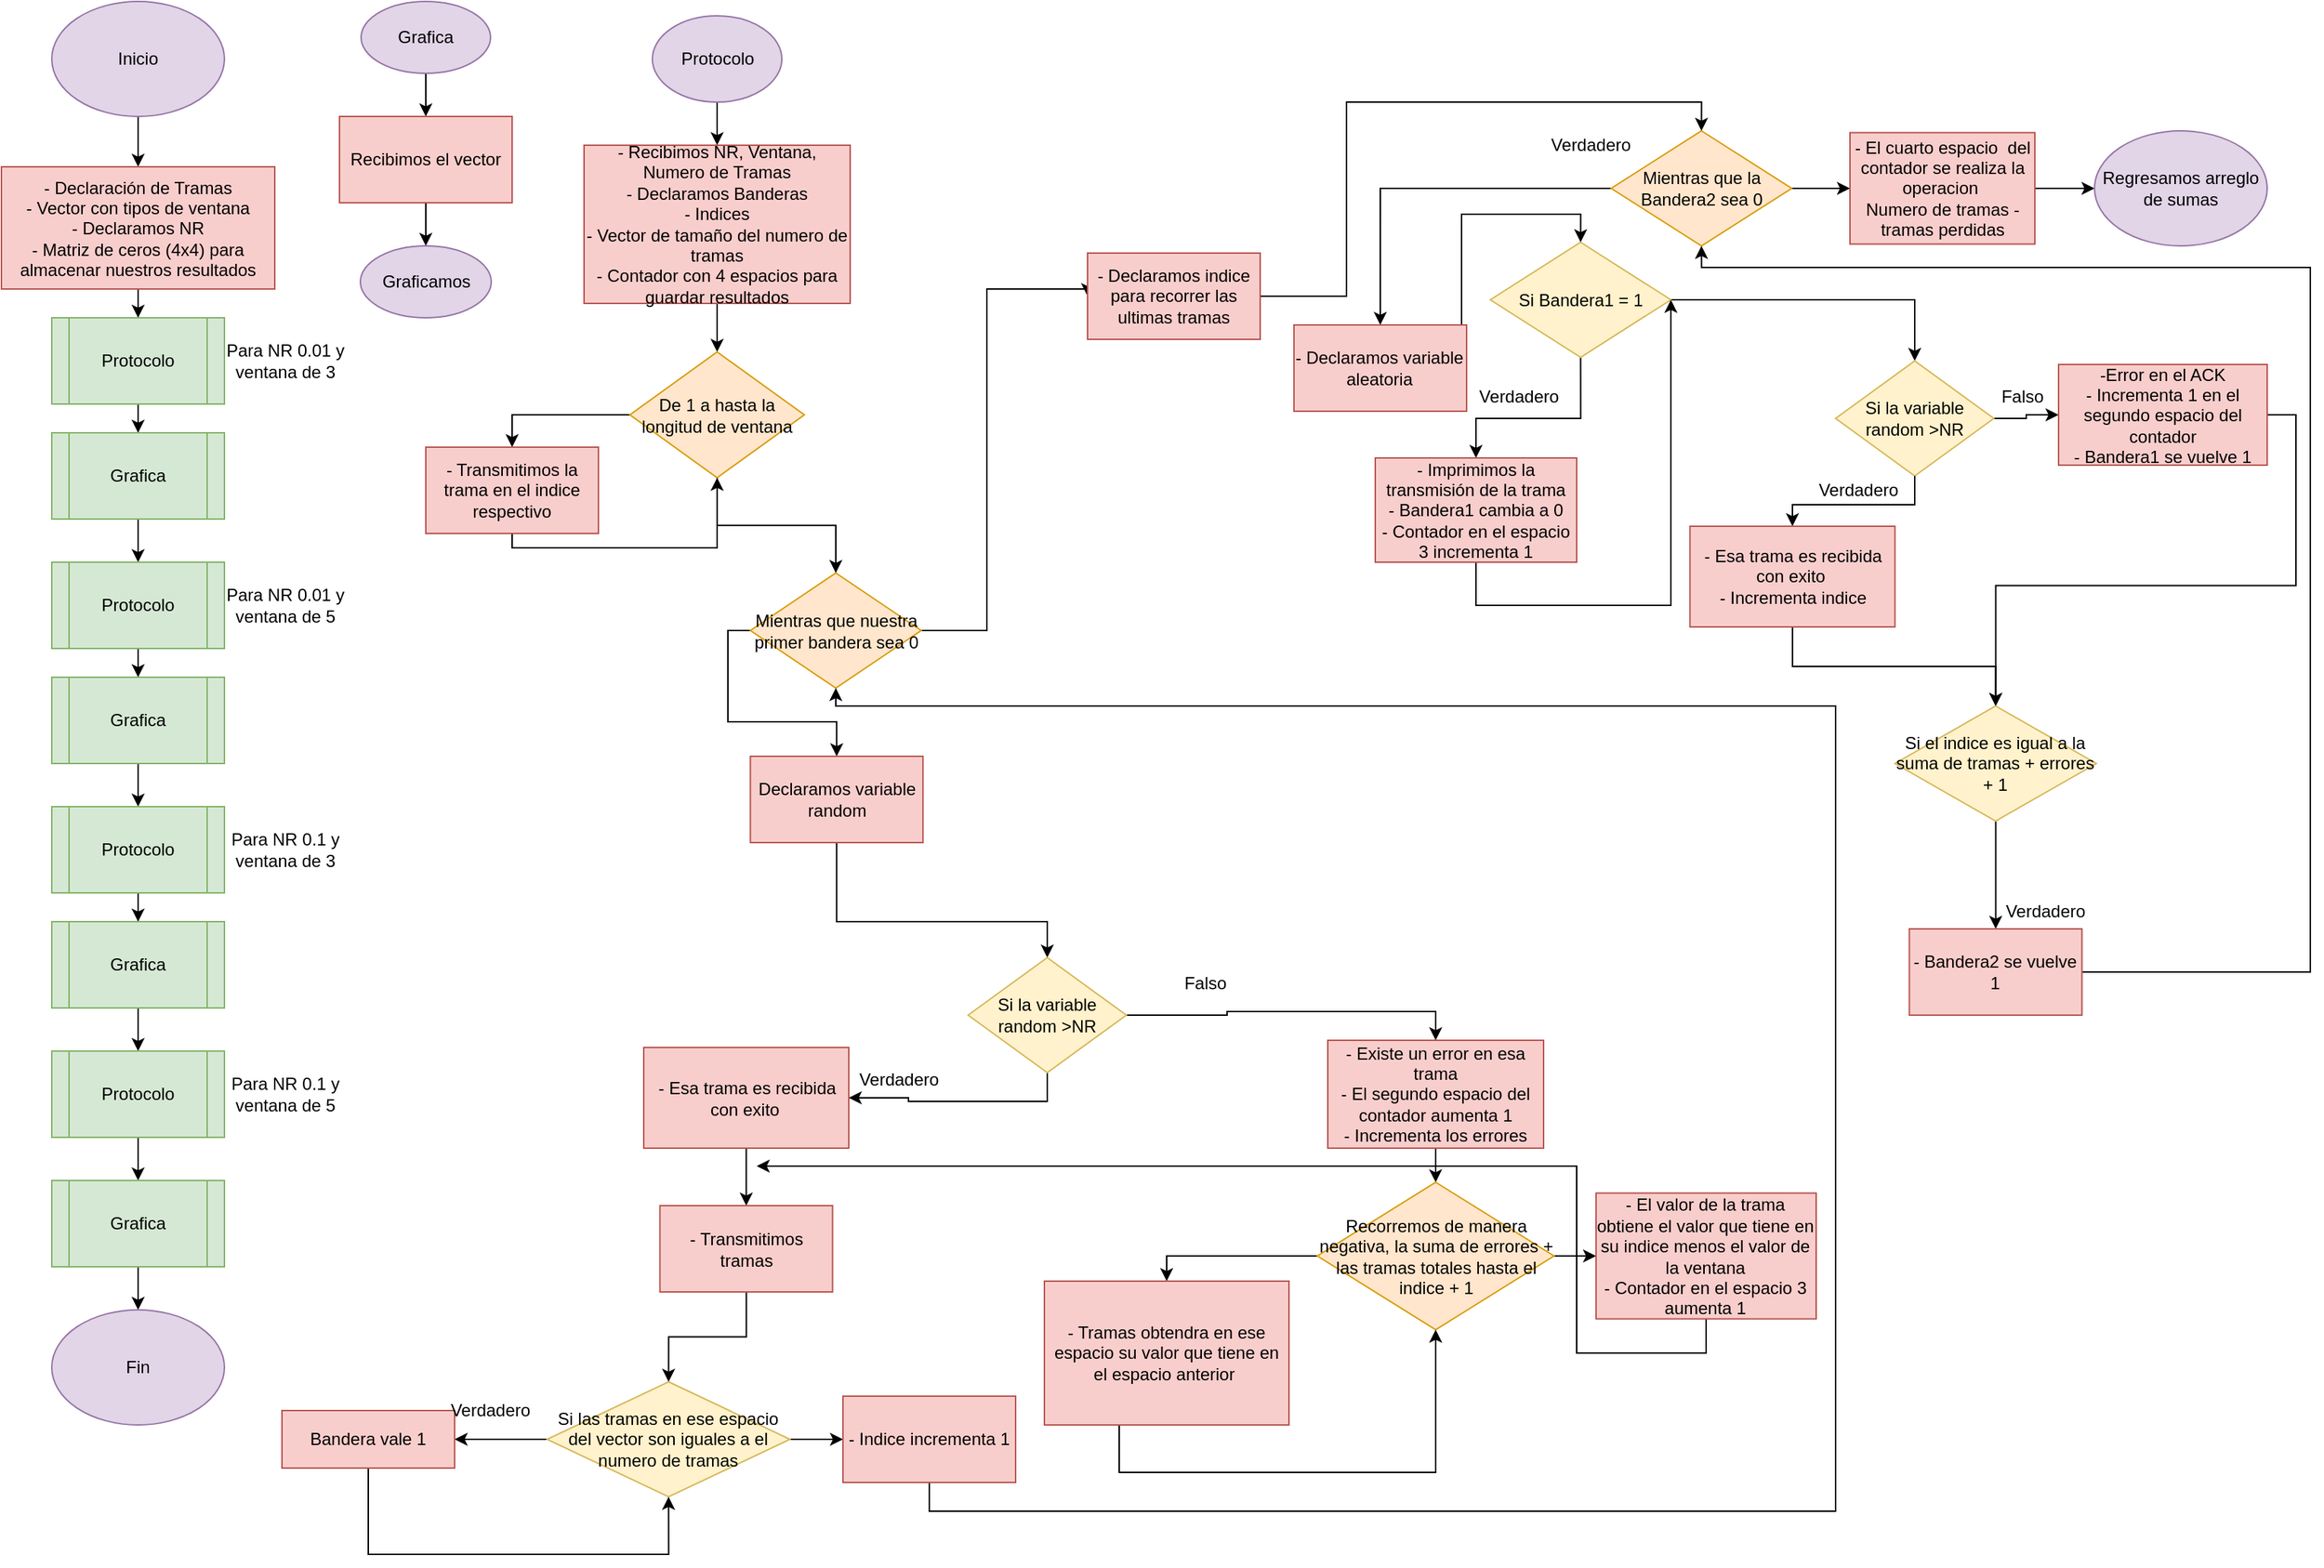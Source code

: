 <mxfile version="13.9.9" type="device"><diagram id="C5RBs43oDa-KdzZeNtuy" name="Page-1"><mxGraphModel dx="2595" dy="1618" grid="1" gridSize="10" guides="1" tooltips="1" connect="1" arrows="1" fold="1" page="1" pageScale="1" pageWidth="827" pageHeight="1169" math="0" shadow="0"><root><mxCell id="WIyWlLk6GJQsqaUBKTNV-0"/><mxCell id="WIyWlLk6GJQsqaUBKTNV-1" parent="WIyWlLk6GJQsqaUBKTNV-0"/><mxCell id="bcDcGGUAw-9ZfYfTRkdS-0" value="" style="edgeStyle=orthogonalEdgeStyle;rounded=0;orthogonalLoop=1;jettySize=auto;html=1;" edge="1" parent="WIyWlLk6GJQsqaUBKTNV-1" source="bcDcGGUAw-9ZfYfTRkdS-1" target="bcDcGGUAw-9ZfYfTRkdS-3"><mxGeometry relative="1" as="geometry"/></mxCell><mxCell id="bcDcGGUAw-9ZfYfTRkdS-1" value="Inicio" style="ellipse;whiteSpace=wrap;html=1;fillColor=#e1d5e7;strokeColor=#9673a6;" vertex="1" parent="WIyWlLk6GJQsqaUBKTNV-1"><mxGeometry x="70" y="10" width="120" height="80" as="geometry"/></mxCell><mxCell id="bcDcGGUAw-9ZfYfTRkdS-2" value="" style="edgeStyle=orthogonalEdgeStyle;rounded=0;orthogonalLoop=1;jettySize=auto;html=1;" edge="1" parent="WIyWlLk6GJQsqaUBKTNV-1" source="bcDcGGUAw-9ZfYfTRkdS-3" target="bcDcGGUAw-9ZfYfTRkdS-5"><mxGeometry relative="1" as="geometry"/></mxCell><mxCell id="bcDcGGUAw-9ZfYfTRkdS-3" value="- Declaración de Tramas&lt;br&gt;- Vector con tipos de ventana&lt;br&gt;- Declaramos NR&lt;br&gt;- Matriz de ceros (4x4) para almacenar nuestros resultados" style="rounded=0;whiteSpace=wrap;html=1;fillColor=#f8cecc;strokeColor=#b85450;" vertex="1" parent="WIyWlLk6GJQsqaUBKTNV-1"><mxGeometry x="35" y="125" width="190" height="85" as="geometry"/></mxCell><mxCell id="bcDcGGUAw-9ZfYfTRkdS-4" value="" style="edgeStyle=orthogonalEdgeStyle;rounded=0;orthogonalLoop=1;jettySize=auto;html=1;" edge="1" parent="WIyWlLk6GJQsqaUBKTNV-1" source="bcDcGGUAw-9ZfYfTRkdS-5" target="bcDcGGUAw-9ZfYfTRkdS-7"><mxGeometry relative="1" as="geometry"/></mxCell><mxCell id="bcDcGGUAw-9ZfYfTRkdS-5" value="Protocolo" style="shape=process;whiteSpace=wrap;html=1;backgroundOutline=1;fillColor=#d5e8d4;strokeColor=#82b366;" vertex="1" parent="WIyWlLk6GJQsqaUBKTNV-1"><mxGeometry x="70" y="230" width="120" height="60" as="geometry"/></mxCell><mxCell id="bcDcGGUAw-9ZfYfTRkdS-6" value="" style="edgeStyle=orthogonalEdgeStyle;rounded=0;orthogonalLoop=1;jettySize=auto;html=1;" edge="1" parent="WIyWlLk6GJQsqaUBKTNV-1" source="bcDcGGUAw-9ZfYfTRkdS-7" target="bcDcGGUAw-9ZfYfTRkdS-10"><mxGeometry relative="1" as="geometry"/></mxCell><mxCell id="bcDcGGUAw-9ZfYfTRkdS-7" value="Grafica" style="shape=process;whiteSpace=wrap;html=1;backgroundOutline=1;fillColor=#d5e8d4;strokeColor=#82b366;" vertex="1" parent="WIyWlLk6GJQsqaUBKTNV-1"><mxGeometry x="70" y="310" width="120" height="60" as="geometry"/></mxCell><mxCell id="bcDcGGUAw-9ZfYfTRkdS-8" value="Para NR 0.01 y ventana de 3" style="text;html=1;strokeColor=none;fillColor=none;align=center;verticalAlign=middle;whiteSpace=wrap;rounded=0;" vertex="1" parent="WIyWlLk6GJQsqaUBKTNV-1"><mxGeometry x="190" y="230" width="85" height="60" as="geometry"/></mxCell><mxCell id="bcDcGGUAw-9ZfYfTRkdS-9" value="" style="edgeStyle=orthogonalEdgeStyle;rounded=0;orthogonalLoop=1;jettySize=auto;html=1;" edge="1" parent="WIyWlLk6GJQsqaUBKTNV-1" source="bcDcGGUAw-9ZfYfTRkdS-10" target="bcDcGGUAw-9ZfYfTRkdS-13"><mxGeometry relative="1" as="geometry"/></mxCell><mxCell id="bcDcGGUAw-9ZfYfTRkdS-10" value="Protocolo" style="shape=process;whiteSpace=wrap;html=1;backgroundOutline=1;fillColor=#d5e8d4;strokeColor=#82b366;" vertex="1" parent="WIyWlLk6GJQsqaUBKTNV-1"><mxGeometry x="70" y="400" width="120" height="60" as="geometry"/></mxCell><mxCell id="bcDcGGUAw-9ZfYfTRkdS-11" value="Para NR 0.01 y ventana de 5" style="text;html=1;strokeColor=none;fillColor=none;align=center;verticalAlign=middle;whiteSpace=wrap;rounded=0;" vertex="1" parent="WIyWlLk6GJQsqaUBKTNV-1"><mxGeometry x="190" y="400" width="85" height="60" as="geometry"/></mxCell><mxCell id="bcDcGGUAw-9ZfYfTRkdS-12" value="" style="edgeStyle=orthogonalEdgeStyle;rounded=0;orthogonalLoop=1;jettySize=auto;html=1;" edge="1" parent="WIyWlLk6GJQsqaUBKTNV-1" source="bcDcGGUAw-9ZfYfTRkdS-13" target="bcDcGGUAw-9ZfYfTRkdS-15"><mxGeometry relative="1" as="geometry"/></mxCell><mxCell id="bcDcGGUAw-9ZfYfTRkdS-13" value="Grafica" style="shape=process;whiteSpace=wrap;html=1;backgroundOutline=1;fillColor=#d5e8d4;strokeColor=#82b366;" vertex="1" parent="WIyWlLk6GJQsqaUBKTNV-1"><mxGeometry x="70" y="480" width="120" height="60" as="geometry"/></mxCell><mxCell id="bcDcGGUAw-9ZfYfTRkdS-14" value="" style="edgeStyle=orthogonalEdgeStyle;rounded=0;orthogonalLoop=1;jettySize=auto;html=1;" edge="1" parent="WIyWlLk6GJQsqaUBKTNV-1" source="bcDcGGUAw-9ZfYfTRkdS-15" target="bcDcGGUAw-9ZfYfTRkdS-18"><mxGeometry relative="1" as="geometry"/></mxCell><mxCell id="bcDcGGUAw-9ZfYfTRkdS-15" value="Protocolo" style="shape=process;whiteSpace=wrap;html=1;backgroundOutline=1;fillColor=#d5e8d4;strokeColor=#82b366;" vertex="1" parent="WIyWlLk6GJQsqaUBKTNV-1"><mxGeometry x="70" y="570" width="120" height="60" as="geometry"/></mxCell><mxCell id="bcDcGGUAw-9ZfYfTRkdS-16" value="Para NR 0.1 y ventana de 3" style="text;html=1;strokeColor=none;fillColor=none;align=center;verticalAlign=middle;whiteSpace=wrap;rounded=0;" vertex="1" parent="WIyWlLk6GJQsqaUBKTNV-1"><mxGeometry x="190" y="570" width="85" height="60" as="geometry"/></mxCell><mxCell id="bcDcGGUAw-9ZfYfTRkdS-17" value="" style="edgeStyle=orthogonalEdgeStyle;rounded=0;orthogonalLoop=1;jettySize=auto;html=1;" edge="1" parent="WIyWlLk6GJQsqaUBKTNV-1" source="bcDcGGUAw-9ZfYfTRkdS-18" target="bcDcGGUAw-9ZfYfTRkdS-20"><mxGeometry relative="1" as="geometry"/></mxCell><mxCell id="bcDcGGUAw-9ZfYfTRkdS-18" value="Grafica" style="shape=process;whiteSpace=wrap;html=1;backgroundOutline=1;fillColor=#d5e8d4;strokeColor=#82b366;" vertex="1" parent="WIyWlLk6GJQsqaUBKTNV-1"><mxGeometry x="70" y="650" width="120" height="60" as="geometry"/></mxCell><mxCell id="bcDcGGUAw-9ZfYfTRkdS-19" value="" style="edgeStyle=orthogonalEdgeStyle;rounded=0;orthogonalLoop=1;jettySize=auto;html=1;" edge="1" parent="WIyWlLk6GJQsqaUBKTNV-1" source="bcDcGGUAw-9ZfYfTRkdS-20" target="bcDcGGUAw-9ZfYfTRkdS-23"><mxGeometry relative="1" as="geometry"/></mxCell><mxCell id="bcDcGGUAw-9ZfYfTRkdS-20" value="Protocolo" style="shape=process;whiteSpace=wrap;html=1;backgroundOutline=1;fillColor=#d5e8d4;strokeColor=#82b366;" vertex="1" parent="WIyWlLk6GJQsqaUBKTNV-1"><mxGeometry x="70" y="740" width="120" height="60" as="geometry"/></mxCell><mxCell id="bcDcGGUAw-9ZfYfTRkdS-21" value="Para NR 0.1 y ventana de 5" style="text;html=1;strokeColor=none;fillColor=none;align=center;verticalAlign=middle;whiteSpace=wrap;rounded=0;" vertex="1" parent="WIyWlLk6GJQsqaUBKTNV-1"><mxGeometry x="190" y="740" width="85" height="60" as="geometry"/></mxCell><mxCell id="bcDcGGUAw-9ZfYfTRkdS-22" value="" style="edgeStyle=orthogonalEdgeStyle;rounded=0;orthogonalLoop=1;jettySize=auto;html=1;" edge="1" parent="WIyWlLk6GJQsqaUBKTNV-1" source="bcDcGGUAw-9ZfYfTRkdS-23" target="bcDcGGUAw-9ZfYfTRkdS-24"><mxGeometry relative="1" as="geometry"/></mxCell><mxCell id="bcDcGGUAw-9ZfYfTRkdS-23" value="Grafica" style="shape=process;whiteSpace=wrap;html=1;backgroundOutline=1;fillColor=#d5e8d4;strokeColor=#82b366;" vertex="1" parent="WIyWlLk6GJQsqaUBKTNV-1"><mxGeometry x="70" y="830" width="120" height="60" as="geometry"/></mxCell><mxCell id="bcDcGGUAw-9ZfYfTRkdS-24" value="Fin" style="ellipse;whiteSpace=wrap;html=1;fillColor=#e1d5e7;strokeColor=#9673a6;" vertex="1" parent="WIyWlLk6GJQsqaUBKTNV-1"><mxGeometry x="70" y="920" width="120" height="80" as="geometry"/></mxCell><mxCell id="bcDcGGUAw-9ZfYfTRkdS-31" value="" style="edgeStyle=orthogonalEdgeStyle;rounded=0;orthogonalLoop=1;jettySize=auto;html=1;" edge="1" parent="WIyWlLk6GJQsqaUBKTNV-1" source="bcDcGGUAw-9ZfYfTRkdS-32" target="bcDcGGUAw-9ZfYfTRkdS-34"><mxGeometry relative="1" as="geometry"/></mxCell><mxCell id="bcDcGGUAw-9ZfYfTRkdS-32" value="Grafica" style="ellipse;whiteSpace=wrap;html=1;fillColor=#e1d5e7;strokeColor=#9673a6;" vertex="1" parent="WIyWlLk6GJQsqaUBKTNV-1"><mxGeometry x="285" y="10" width="90" height="50" as="geometry"/></mxCell><mxCell id="bcDcGGUAw-9ZfYfTRkdS-33" value="" style="edgeStyle=orthogonalEdgeStyle;rounded=0;orthogonalLoop=1;jettySize=auto;html=1;" edge="1" parent="WIyWlLk6GJQsqaUBKTNV-1" source="bcDcGGUAw-9ZfYfTRkdS-34" target="bcDcGGUAw-9ZfYfTRkdS-35"><mxGeometry relative="1" as="geometry"/></mxCell><mxCell id="bcDcGGUAw-9ZfYfTRkdS-34" value="Recibimos el vector&lt;br&gt;" style="whiteSpace=wrap;html=1;fillColor=#f8cecc;strokeColor=#b85450;" vertex="1" parent="WIyWlLk6GJQsqaUBKTNV-1"><mxGeometry x="270" y="90" width="120" height="60" as="geometry"/></mxCell><mxCell id="bcDcGGUAw-9ZfYfTRkdS-35" value="Graficamos" style="ellipse;whiteSpace=wrap;html=1;fillColor=#e1d5e7;strokeColor=#9673a6;" vertex="1" parent="WIyWlLk6GJQsqaUBKTNV-1"><mxGeometry x="284.5" y="180" width="91" height="50" as="geometry"/></mxCell><mxCell id="bcDcGGUAw-9ZfYfTRkdS-36" style="edgeStyle=orthogonalEdgeStyle;rounded=0;orthogonalLoop=1;jettySize=auto;html=1;exitX=0.5;exitY=1;exitDx=0;exitDy=0;" edge="1" parent="WIyWlLk6GJQsqaUBKTNV-1" source="bcDcGGUAw-9ZfYfTRkdS-34" target="bcDcGGUAw-9ZfYfTRkdS-34"><mxGeometry relative="1" as="geometry"/></mxCell><mxCell id="bcDcGGUAw-9ZfYfTRkdS-37" value="" style="edgeStyle=orthogonalEdgeStyle;rounded=0;orthogonalLoop=1;jettySize=auto;html=1;" edge="1" parent="WIyWlLk6GJQsqaUBKTNV-1" source="bcDcGGUAw-9ZfYfTRkdS-38" target="bcDcGGUAw-9ZfYfTRkdS-40"><mxGeometry relative="1" as="geometry"/></mxCell><mxCell id="bcDcGGUAw-9ZfYfTRkdS-38" value="Protocolo" style="ellipse;whiteSpace=wrap;html=1;fillColor=#e1d5e7;strokeColor=#9673a6;" vertex="1" parent="WIyWlLk6GJQsqaUBKTNV-1"><mxGeometry x="487.5" y="20" width="90" height="60" as="geometry"/></mxCell><mxCell id="bcDcGGUAw-9ZfYfTRkdS-39" value="" style="edgeStyle=orthogonalEdgeStyle;rounded=0;orthogonalLoop=1;jettySize=auto;html=1;entryX=0.5;entryY=0;entryDx=0;entryDy=0;" edge="1" parent="WIyWlLk6GJQsqaUBKTNV-1" source="bcDcGGUAw-9ZfYfTRkdS-40" target="bcDcGGUAw-9ZfYfTRkdS-103"><mxGeometry relative="1" as="geometry"><mxPoint x="533" y="260" as="targetPoint"/></mxGeometry></mxCell><mxCell id="bcDcGGUAw-9ZfYfTRkdS-40" value="- Recibimos NR, Ventana, Numero de Tramas&lt;br&gt;- Declaramos Banderas&lt;br&gt;- Indices&lt;br&gt;- Vector de tamaño del numero de tramas&lt;br&gt;- Contador con 4 espacios para guardar resultados" style="rounded=0;whiteSpace=wrap;html=1;fillColor=#f8cecc;strokeColor=#b85450;" vertex="1" parent="WIyWlLk6GJQsqaUBKTNV-1"><mxGeometry x="440" y="110" width="185" height="110" as="geometry"/></mxCell><mxCell id="bcDcGGUAw-9ZfYfTRkdS-41" value="" style="edgeStyle=orthogonalEdgeStyle;rounded=0;orthogonalLoop=1;jettySize=auto;html=1;entryX=0.5;entryY=0;entryDx=0;entryDy=0;exitX=0;exitY=0.5;exitDx=0;exitDy=0;" edge="1" parent="WIyWlLk6GJQsqaUBKTNV-1" source="bcDcGGUAw-9ZfYfTRkdS-43" target="bcDcGGUAw-9ZfYfTRkdS-53"><mxGeometry relative="1" as="geometry"><mxPoint x="450" y="440" as="targetPoint"/><Array as="points"><mxPoint x="540" y="448"/><mxPoint x="540" y="511"/><mxPoint x="616" y="511"/></Array></mxGeometry></mxCell><mxCell id="bcDcGGUAw-9ZfYfTRkdS-42" value="" style="edgeStyle=orthogonalEdgeStyle;rounded=0;orthogonalLoop=1;jettySize=auto;html=1;entryX=0;entryY=0.5;entryDx=0;entryDy=0;" edge="1" parent="WIyWlLk6GJQsqaUBKTNV-1" source="bcDcGGUAw-9ZfYfTRkdS-43" target="bcDcGGUAw-9ZfYfTRkdS-81"><mxGeometry relative="1" as="geometry"><Array as="points"><mxPoint x="720" y="448"/><mxPoint x="720" y="210"/><mxPoint x="790" y="210"/></Array></mxGeometry></mxCell><mxCell id="bcDcGGUAw-9ZfYfTRkdS-43" value="Mientras que nuestra primer bandera sea 0" style="rhombus;whiteSpace=wrap;html=1;rounded=0;strokeColor=#d79b00;fillColor=#ffe6cc;" vertex="1" parent="WIyWlLk6GJQsqaUBKTNV-1"><mxGeometry x="555.63" y="407.5" width="118.75" height="80" as="geometry"/></mxCell><mxCell id="bcDcGGUAw-9ZfYfTRkdS-44" value="" style="edgeStyle=orthogonalEdgeStyle;rounded=0;orthogonalLoop=1;jettySize=auto;html=1;exitX=0;exitY=0.5;exitDx=0;exitDy=0;entryX=0.5;entryY=0;entryDx=0;entryDy=0;" edge="1" parent="WIyWlLk6GJQsqaUBKTNV-1" source="bcDcGGUAw-9ZfYfTRkdS-46" target="bcDcGGUAw-9ZfYfTRkdS-86"><mxGeometry relative="1" as="geometry"/></mxCell><mxCell id="bcDcGGUAw-9ZfYfTRkdS-127" value="" style="edgeStyle=orthogonalEdgeStyle;rounded=0;orthogonalLoop=1;jettySize=auto;html=1;" edge="1" parent="WIyWlLk6GJQsqaUBKTNV-1" source="bcDcGGUAw-9ZfYfTRkdS-46" target="bcDcGGUAw-9ZfYfTRkdS-101"><mxGeometry relative="1" as="geometry"/></mxCell><mxCell id="bcDcGGUAw-9ZfYfTRkdS-46" value="Mientras que la Bandera2 sea 0" style="rhombus;whiteSpace=wrap;html=1;rounded=0;strokeColor=#d79b00;fillColor=#ffe6cc;" vertex="1" parent="WIyWlLk6GJQsqaUBKTNV-1"><mxGeometry x="1154" y="100" width="125.5" height="80" as="geometry"/></mxCell><mxCell id="bcDcGGUAw-9ZfYfTRkdS-47" value="" style="edgeStyle=orthogonalEdgeStyle;rounded=0;orthogonalLoop=1;jettySize=auto;html=1;exitX=0.5;exitY=1;exitDx=0;exitDy=0;entryX=0.5;entryY=0;entryDx=0;entryDy=0;" edge="1" parent="WIyWlLk6GJQsqaUBKTNV-1" source="bcDcGGUAw-9ZfYfTRkdS-49" target="bcDcGGUAw-9ZfYfTRkdS-51"><mxGeometry relative="1" as="geometry"><mxPoint x="1160" y="300" as="sourcePoint"/><Array as="points"><mxPoint x="1133" y="300"/><mxPoint x="1060" y="300"/></Array><mxPoint x="1100" y="325" as="targetPoint"/></mxGeometry></mxCell><mxCell id="bcDcGGUAw-9ZfYfTRkdS-48" value="" style="edgeStyle=orthogonalEdgeStyle;rounded=0;orthogonalLoop=1;jettySize=auto;html=1;entryX=0.5;entryY=0;entryDx=0;entryDy=0;" edge="1" parent="WIyWlLk6GJQsqaUBKTNV-1" source="bcDcGGUAw-9ZfYfTRkdS-49" target="bcDcGGUAw-9ZfYfTRkdS-114"><mxGeometry relative="1" as="geometry"><mxPoint x="1320" y="237.47" as="targetPoint"/></mxGeometry></mxCell><mxCell id="bcDcGGUAw-9ZfYfTRkdS-49" value="Si Bandera1 = 1" style="rhombus;whiteSpace=wrap;html=1;rounded=0;strokeColor=#d6b656;fillColor=#fff2cc;" vertex="1" parent="WIyWlLk6GJQsqaUBKTNV-1"><mxGeometry x="1070" y="177.5" width="125.5" height="80" as="geometry"/></mxCell><mxCell id="bcDcGGUAw-9ZfYfTRkdS-50" style="edgeStyle=orthogonalEdgeStyle;rounded=0;orthogonalLoop=1;jettySize=auto;html=1;exitX=0.5;exitY=1;exitDx=0;exitDy=0;entryX=1;entryY=0.5;entryDx=0;entryDy=0;" edge="1" parent="WIyWlLk6GJQsqaUBKTNV-1" source="bcDcGGUAw-9ZfYfTRkdS-51" target="bcDcGGUAw-9ZfYfTRkdS-49"><mxGeometry relative="1" as="geometry"><Array as="points"><mxPoint x="1060" y="430"/><mxPoint x="1196" y="430"/></Array><mxPoint x="1104.5" y="390" as="sourcePoint"/><mxPoint x="1200" y="240" as="targetPoint"/></mxGeometry></mxCell><mxCell id="bcDcGGUAw-9ZfYfTRkdS-51" value="- Imprimimos la transmisión de la trama&lt;br&gt;- Bandera1 cambia a 0&lt;br&gt;- Contador en el espacio 3 incrementa 1" style="whiteSpace=wrap;html=1;rounded=0;strokeColor=#b85450;fillColor=#f8cecc;" vertex="1" parent="WIyWlLk6GJQsqaUBKTNV-1"><mxGeometry x="990" y="327.5" width="140" height="72.5" as="geometry"/></mxCell><mxCell id="bcDcGGUAw-9ZfYfTRkdS-52" value="" style="edgeStyle=orthogonalEdgeStyle;rounded=0;orthogonalLoop=1;jettySize=auto;html=1;entryX=0.5;entryY=0;entryDx=0;entryDy=0;" edge="1" parent="WIyWlLk6GJQsqaUBKTNV-1" source="bcDcGGUAw-9ZfYfTRkdS-53" target="bcDcGGUAw-9ZfYfTRkdS-56"><mxGeometry relative="1" as="geometry"><Array as="points"><mxPoint x="616" y="650"/><mxPoint x="762" y="650"/></Array><mxPoint x="760" y="595" as="targetPoint"/></mxGeometry></mxCell><mxCell id="bcDcGGUAw-9ZfYfTRkdS-53" value="Declaramos variable random" style="rounded=0;whiteSpace=wrap;html=1;fillColor=#f8cecc;strokeColor=#b85450;" vertex="1" parent="WIyWlLk6GJQsqaUBKTNV-1"><mxGeometry x="555.63" y="535" width="120" height="60" as="geometry"/></mxCell><mxCell id="bcDcGGUAw-9ZfYfTRkdS-54" value="" style="edgeStyle=orthogonalEdgeStyle;rounded=0;orthogonalLoop=1;jettySize=auto;html=1;exitX=0.5;exitY=1;exitDx=0;exitDy=0;" edge="1" parent="WIyWlLk6GJQsqaUBKTNV-1" source="bcDcGGUAw-9ZfYfTRkdS-56" target="bcDcGGUAw-9ZfYfTRkdS-58"><mxGeometry relative="1" as="geometry"><mxPoint x="684" y="772.5" as="sourcePoint"/></mxGeometry></mxCell><mxCell id="bcDcGGUAw-9ZfYfTRkdS-55" style="edgeStyle=orthogonalEdgeStyle;rounded=0;orthogonalLoop=1;jettySize=auto;html=1;entryX=0.5;entryY=0;entryDx=0;entryDy=0;" edge="1" parent="WIyWlLk6GJQsqaUBKTNV-1" source="bcDcGGUAw-9ZfYfTRkdS-56" target="bcDcGGUAw-9ZfYfTRkdS-72"><mxGeometry relative="1" as="geometry"><mxPoint x="934" y="822.5" as="targetPoint"/></mxGeometry></mxCell><mxCell id="bcDcGGUAw-9ZfYfTRkdS-56" value="Si la variable random &amp;gt;NR" style="rhombus;whiteSpace=wrap;html=1;rounded=0;fillColor=#fff2cc;strokeColor=#d6b656;" vertex="1" parent="WIyWlLk6GJQsqaUBKTNV-1"><mxGeometry x="707" y="675" width="110" height="80" as="geometry"/></mxCell><mxCell id="bcDcGGUAw-9ZfYfTRkdS-57" value="" style="edgeStyle=orthogonalEdgeStyle;rounded=0;orthogonalLoop=1;jettySize=auto;html=1;entryX=0.5;entryY=0;entryDx=0;entryDy=0;" edge="1" parent="WIyWlLk6GJQsqaUBKTNV-1" source="bcDcGGUAw-9ZfYfTRkdS-58" target="bcDcGGUAw-9ZfYfTRkdS-108"><mxGeometry relative="1" as="geometry"><mxPoint x="590" y="850" as="targetPoint"/></mxGeometry></mxCell><mxCell id="bcDcGGUAw-9ZfYfTRkdS-58" value="- Esa trama es recibida con exito&amp;nbsp;" style="whiteSpace=wrap;html=1;rounded=0;fillColor=#f8cecc;strokeColor=#b85450;" vertex="1" parent="WIyWlLk6GJQsqaUBKTNV-1"><mxGeometry x="481.5" y="737.5" width="142.5" height="70" as="geometry"/></mxCell><mxCell id="bcDcGGUAw-9ZfYfTRkdS-59" value="Verdadero" style="text;html=1;strokeColor=none;fillColor=none;align=center;verticalAlign=middle;whiteSpace=wrap;rounded=0;" vertex="1" parent="WIyWlLk6GJQsqaUBKTNV-1"><mxGeometry x="634" y="750" width="50" height="20" as="geometry"/></mxCell><mxCell id="bcDcGGUAw-9ZfYfTRkdS-62" value="" style="edgeStyle=orthogonalEdgeStyle;rounded=0;orthogonalLoop=1;jettySize=auto;html=1;entryX=1;entryY=0.5;entryDx=0;entryDy=0;" edge="1" parent="WIyWlLk6GJQsqaUBKTNV-1" source="bcDcGGUAw-9ZfYfTRkdS-64" target="bcDcGGUAw-9ZfYfTRkdS-66"><mxGeometry relative="1" as="geometry"><mxPoint x="320" y="1030" as="targetPoint"/></mxGeometry></mxCell><mxCell id="bcDcGGUAw-9ZfYfTRkdS-63" value="" style="edgeStyle=orthogonalEdgeStyle;rounded=0;orthogonalLoop=1;jettySize=auto;html=1;" edge="1" parent="WIyWlLk6GJQsqaUBKTNV-1" source="bcDcGGUAw-9ZfYfTRkdS-64" target="bcDcGGUAw-9ZfYfTRkdS-68"><mxGeometry relative="1" as="geometry"/></mxCell><mxCell id="bcDcGGUAw-9ZfYfTRkdS-64" value="Si las tramas en ese espacio del vector son iguales a el numero de tramas" style="rhombus;whiteSpace=wrap;html=1;rounded=0;fillColor=#fff2cc;strokeColor=#d6b656;" vertex="1" parent="WIyWlLk6GJQsqaUBKTNV-1"><mxGeometry x="414.38" y="970" width="168.75" height="80" as="geometry"/></mxCell><mxCell id="bcDcGGUAw-9ZfYfTRkdS-65" style="edgeStyle=orthogonalEdgeStyle;rounded=0;orthogonalLoop=1;jettySize=auto;html=1;entryX=0.5;entryY=1;entryDx=0;entryDy=0;exitX=0.5;exitY=1;exitDx=0;exitDy=0;" edge="1" parent="WIyWlLk6GJQsqaUBKTNV-1" source="bcDcGGUAw-9ZfYfTRkdS-66" target="bcDcGGUAw-9ZfYfTRkdS-64"><mxGeometry relative="1" as="geometry"><Array as="points"><mxPoint x="290" y="1090"/><mxPoint x="499" y="1090"/></Array><mxPoint x="320" y="1070" as="sourcePoint"/></mxGeometry></mxCell><mxCell id="bcDcGGUAw-9ZfYfTRkdS-66" value="Bandera vale 1" style="whiteSpace=wrap;html=1;rounded=0;fillColor=#f8cecc;strokeColor=#b85450;" vertex="1" parent="WIyWlLk6GJQsqaUBKTNV-1"><mxGeometry x="230" y="990" width="120" height="40" as="geometry"/></mxCell><mxCell id="bcDcGGUAw-9ZfYfTRkdS-67" style="edgeStyle=orthogonalEdgeStyle;rounded=0;orthogonalLoop=1;jettySize=auto;html=1;exitX=0.5;exitY=1;exitDx=0;exitDy=0;entryX=0.5;entryY=1;entryDx=0;entryDy=0;" edge="1" parent="WIyWlLk6GJQsqaUBKTNV-1" source="bcDcGGUAw-9ZfYfTRkdS-68" target="bcDcGGUAw-9ZfYfTRkdS-43"><mxGeometry relative="1" as="geometry"><mxPoint x="740" y="507" as="targetPoint"/><Array as="points"><mxPoint x="680" y="1060"/><mxPoint x="1310" y="1060"/><mxPoint x="1310" y="500"/><mxPoint x="615" y="500"/></Array></mxGeometry></mxCell><mxCell id="bcDcGGUAw-9ZfYfTRkdS-68" value="- Indice incrementa 1" style="whiteSpace=wrap;html=1;rounded=0;fillColor=#f8cecc;strokeColor=#b85450;" vertex="1" parent="WIyWlLk6GJQsqaUBKTNV-1"><mxGeometry x="619.995" y="980" width="120" height="60" as="geometry"/></mxCell><mxCell id="bcDcGGUAw-9ZfYfTRkdS-69" value="Falso" style="text;html=1;strokeColor=none;fillColor=none;align=center;verticalAlign=middle;whiteSpace=wrap;rounded=0;" vertex="1" parent="WIyWlLk6GJQsqaUBKTNV-1"><mxGeometry x="847" y="682.5" width="50" height="20" as="geometry"/></mxCell><mxCell id="bcDcGGUAw-9ZfYfTRkdS-70" value="Verdadero" style="text;html=1;strokeColor=none;fillColor=none;align=center;verticalAlign=middle;whiteSpace=wrap;rounded=0;" vertex="1" parent="WIyWlLk6GJQsqaUBKTNV-1"><mxGeometry x="350" y="980" width="50" height="20" as="geometry"/></mxCell><mxCell id="bcDcGGUAw-9ZfYfTRkdS-71" value="" style="edgeStyle=orthogonalEdgeStyle;rounded=0;orthogonalLoop=1;jettySize=auto;html=1;" edge="1" parent="WIyWlLk6GJQsqaUBKTNV-1" source="bcDcGGUAw-9ZfYfTRkdS-72" target="bcDcGGUAw-9ZfYfTRkdS-75"><mxGeometry relative="1" as="geometry"><mxPoint x="1032" y="862.5" as="targetPoint"/></mxGeometry></mxCell><mxCell id="bcDcGGUAw-9ZfYfTRkdS-72" value="- Existe un error en esa trama&lt;br&gt;- El segundo espacio del contador aumenta 1&lt;br&gt;- Incrementa los errores" style="rounded=0;whiteSpace=wrap;html=1;fillColor=#f8cecc;strokeColor=#b85450;" vertex="1" parent="WIyWlLk6GJQsqaUBKTNV-1"><mxGeometry x="957" y="732.5" width="150" height="75" as="geometry"/></mxCell><mxCell id="bcDcGGUAw-9ZfYfTRkdS-73" value="" style="edgeStyle=orthogonalEdgeStyle;rounded=0;orthogonalLoop=1;jettySize=auto;html=1;entryX=0.5;entryY=0;entryDx=0;entryDy=0;exitX=0;exitY=0.5;exitDx=0;exitDy=0;" edge="1" parent="WIyWlLk6GJQsqaUBKTNV-1" source="bcDcGGUAw-9ZfYfTRkdS-75" target="bcDcGGUAw-9ZfYfTRkdS-77"><mxGeometry relative="1" as="geometry"><Array as="points"><mxPoint x="845" y="883"/></Array></mxGeometry></mxCell><mxCell id="bcDcGGUAw-9ZfYfTRkdS-74" value="" style="edgeStyle=orthogonalEdgeStyle;rounded=0;orthogonalLoop=1;jettySize=auto;html=1;" edge="1" parent="WIyWlLk6GJQsqaUBKTNV-1" source="bcDcGGUAw-9ZfYfTRkdS-75" target="bcDcGGUAw-9ZfYfTRkdS-79"><mxGeometry relative="1" as="geometry"/></mxCell><mxCell id="bcDcGGUAw-9ZfYfTRkdS-75" value="Recorremos de manera negativa, la suma de errores + las tramas totales hasta el indice + 1" style="rhombus;whiteSpace=wrap;html=1;fillColor=#ffe6cc;strokeColor=#d79b00;" vertex="1" parent="WIyWlLk6GJQsqaUBKTNV-1"><mxGeometry x="949.75" y="831.25" width="164.5" height="102.5" as="geometry"/></mxCell><mxCell id="bcDcGGUAw-9ZfYfTRkdS-76" style="edgeStyle=orthogonalEdgeStyle;rounded=0;orthogonalLoop=1;jettySize=auto;html=1;entryX=0.5;entryY=1;entryDx=0;entryDy=0;" edge="1" parent="WIyWlLk6GJQsqaUBKTNV-1" source="bcDcGGUAw-9ZfYfTRkdS-77" target="bcDcGGUAw-9ZfYfTRkdS-75"><mxGeometry relative="1" as="geometry"><Array as="points"><mxPoint x="812" y="1033"/><mxPoint x="1032" y="1033"/></Array></mxGeometry></mxCell><mxCell id="bcDcGGUAw-9ZfYfTRkdS-77" value="- Tramas obtendra en ese espacio su valor que tiene en el espacio anterior&amp;nbsp;" style="whiteSpace=wrap;html=1;fillColor=#f8cecc;strokeColor=#b85450;" vertex="1" parent="WIyWlLk6GJQsqaUBKTNV-1"><mxGeometry x="760" y="900" width="170.01" height="100" as="geometry"/></mxCell><mxCell id="bcDcGGUAw-9ZfYfTRkdS-78" style="edgeStyle=orthogonalEdgeStyle;rounded=0;orthogonalLoop=1;jettySize=auto;html=1;exitX=0.5;exitY=1;exitDx=0;exitDy=0;" edge="1" parent="WIyWlLk6GJQsqaUBKTNV-1" source="bcDcGGUAw-9ZfYfTRkdS-79"><mxGeometry relative="1" as="geometry"><Array as="points"><mxPoint x="1220" y="950"/><mxPoint x="1130" y="950"/><mxPoint x="1130" y="820"/></Array><mxPoint x="560" y="820" as="targetPoint"/></mxGeometry></mxCell><mxCell id="bcDcGGUAw-9ZfYfTRkdS-79" value="- El valor de la trama obtiene el valor que tiene en su indice menos el valor de la ventana&lt;br&gt;- Contador en el espacio 3 aumenta 1" style="whiteSpace=wrap;html=1;fillColor=#f8cecc;strokeColor=#b85450;" vertex="1" parent="WIyWlLk6GJQsqaUBKTNV-1"><mxGeometry x="1143.49" y="838.75" width="153" height="87.5" as="geometry"/></mxCell><mxCell id="bcDcGGUAw-9ZfYfTRkdS-80" value="" style="edgeStyle=orthogonalEdgeStyle;rounded=0;orthogonalLoop=1;jettySize=auto;html=1;entryX=0.5;entryY=0;entryDx=0;entryDy=0;" edge="1" parent="WIyWlLk6GJQsqaUBKTNV-1" source="bcDcGGUAw-9ZfYfTRkdS-81" target="bcDcGGUAw-9ZfYfTRkdS-46"><mxGeometry relative="1" as="geometry"><mxPoint x="1170.01" y="135" as="targetPoint"/><Array as="points"><mxPoint x="970" y="215"/><mxPoint x="970" y="80"/><mxPoint x="1217" y="80"/></Array></mxGeometry></mxCell><mxCell id="bcDcGGUAw-9ZfYfTRkdS-81" value="- Declaramos indice para recorrer las ultimas tramas" style="whiteSpace=wrap;html=1;rounded=0;strokeColor=#b85450;fillColor=#f8cecc;" vertex="1" parent="WIyWlLk6GJQsqaUBKTNV-1"><mxGeometry x="790.005" y="185" width="120" height="60" as="geometry"/></mxCell><mxCell id="bcDcGGUAw-9ZfYfTRkdS-85" value="" style="edgeStyle=orthogonalEdgeStyle;rounded=0;orthogonalLoop=1;jettySize=auto;html=1;exitX=1;exitY=0.5;exitDx=0;exitDy=0;" edge="1" parent="WIyWlLk6GJQsqaUBKTNV-1" source="bcDcGGUAw-9ZfYfTRkdS-118" target="bcDcGGUAw-9ZfYfTRkdS-89"><mxGeometry relative="1" as="geometry"><mxPoint x="1790" y="270" as="sourcePoint"/></mxGeometry></mxCell><mxCell id="bcDcGGUAw-9ZfYfTRkdS-112" style="edgeStyle=orthogonalEdgeStyle;rounded=0;orthogonalLoop=1;jettySize=auto;html=1;entryX=0.5;entryY=0;entryDx=0;entryDy=0;" edge="1" parent="WIyWlLk6GJQsqaUBKTNV-1" target="bcDcGGUAw-9ZfYfTRkdS-49"><mxGeometry relative="1" as="geometry"><mxPoint x="1033.48" y="265" as="sourcePoint"/><Array as="points"><mxPoint x="1050" y="158"/><mxPoint x="1133" y="158"/></Array></mxGeometry></mxCell><mxCell id="bcDcGGUAw-9ZfYfTRkdS-86" value="- Declaramos variable aleatoria" style="whiteSpace=wrap;html=1;rounded=0;strokeColor=#b85450;fillColor=#f8cecc;" vertex="1" parent="WIyWlLk6GJQsqaUBKTNV-1"><mxGeometry x="933.49" y="235" width="120" height="60" as="geometry"/></mxCell><mxCell id="bcDcGGUAw-9ZfYfTRkdS-87" value="" style="edgeStyle=orthogonalEdgeStyle;rounded=0;orthogonalLoop=1;jettySize=auto;html=1;exitX=0.5;exitY=1;exitDx=0;exitDy=0;" edge="1" parent="WIyWlLk6GJQsqaUBKTNV-1" source="bcDcGGUAw-9ZfYfTRkdS-89" target="bcDcGGUAw-9ZfYfTRkdS-90"><mxGeometry relative="1" as="geometry"><Array as="points"><mxPoint x="1421.25" y="570"/><mxPoint x="1421.25" y="570"/></Array></mxGeometry></mxCell><mxCell id="bcDcGGUAw-9ZfYfTRkdS-89" value="Si el indice es igual a la suma de tramas + errores + 1" style="rhombus;whiteSpace=wrap;html=1;rounded=0;strokeColor=#d6b656;fillColor=#fff2cc;" vertex="1" parent="WIyWlLk6GJQsqaUBKTNV-1"><mxGeometry x="1351.25" y="500" width="140" height="80" as="geometry"/></mxCell><mxCell id="bcDcGGUAw-9ZfYfTRkdS-124" style="edgeStyle=orthogonalEdgeStyle;rounded=0;orthogonalLoop=1;jettySize=auto;html=1;entryX=0.5;entryY=1;entryDx=0;entryDy=0;" edge="1" parent="WIyWlLk6GJQsqaUBKTNV-1" source="bcDcGGUAw-9ZfYfTRkdS-90" target="bcDcGGUAw-9ZfYfTRkdS-46"><mxGeometry relative="1" as="geometry"><Array as="points"><mxPoint x="1640" y="685"/><mxPoint x="1640" y="195"/><mxPoint x="1217" y="195"/></Array></mxGeometry></mxCell><mxCell id="bcDcGGUAw-9ZfYfTRkdS-90" value="- Bandera2 se vuelve 1" style="whiteSpace=wrap;html=1;rounded=0;strokeColor=#b85450;fillColor=#f8cecc;" vertex="1" parent="WIyWlLk6GJQsqaUBKTNV-1"><mxGeometry x="1361.25" y="655" width="120" height="60" as="geometry"/></mxCell><mxCell id="bcDcGGUAw-9ZfYfTRkdS-91" value="Verdadero" style="text;html=1;strokeColor=none;fillColor=none;align=center;verticalAlign=middle;whiteSpace=wrap;rounded=0;" vertex="1" parent="WIyWlLk6GJQsqaUBKTNV-1"><mxGeometry x="1431.25" y="632.5" width="50" height="20" as="geometry"/></mxCell><mxCell id="bcDcGGUAw-9ZfYfTRkdS-100" value="" style="edgeStyle=orthogonalEdgeStyle;rounded=0;orthogonalLoop=1;jettySize=auto;html=1;" edge="1" parent="WIyWlLk6GJQsqaUBKTNV-1" source="bcDcGGUAw-9ZfYfTRkdS-101" target="bcDcGGUAw-9ZfYfTRkdS-102"><mxGeometry relative="1" as="geometry"/></mxCell><mxCell id="bcDcGGUAw-9ZfYfTRkdS-101" value="- El cuarto espacio&amp;nbsp; del contador se realiza la operacion&amp;nbsp;&lt;br&gt;Numero de tramas - tramas perdidas" style="whiteSpace=wrap;html=1;rounded=0;strokeColor=#b85450;fillColor=#f8cecc;" vertex="1" parent="WIyWlLk6GJQsqaUBKTNV-1"><mxGeometry x="1320" y="101.25" width="128.5" height="77.5" as="geometry"/></mxCell><mxCell id="bcDcGGUAw-9ZfYfTRkdS-102" value="Regresamos arreglo de sumas" style="ellipse;whiteSpace=wrap;html=1;rounded=0;strokeColor=#9673a6;fillColor=#e1d5e7;" vertex="1" parent="WIyWlLk6GJQsqaUBKTNV-1"><mxGeometry x="1490" y="100" width="120" height="80" as="geometry"/></mxCell><mxCell id="bcDcGGUAw-9ZfYfTRkdS-105" value="" style="edgeStyle=orthogonalEdgeStyle;rounded=0;orthogonalLoop=1;jettySize=auto;html=1;entryX=0.5;entryY=0;entryDx=0;entryDy=0;" edge="1" parent="WIyWlLk6GJQsqaUBKTNV-1" source="bcDcGGUAw-9ZfYfTRkdS-103" target="bcDcGGUAw-9ZfYfTRkdS-104"><mxGeometry relative="1" as="geometry"/></mxCell><mxCell id="bcDcGGUAw-9ZfYfTRkdS-107" style="edgeStyle=orthogonalEdgeStyle;rounded=0;orthogonalLoop=1;jettySize=auto;html=1;entryX=0.5;entryY=0;entryDx=0;entryDy=0;" edge="1" parent="WIyWlLk6GJQsqaUBKTNV-1" source="bcDcGGUAw-9ZfYfTRkdS-103" target="bcDcGGUAw-9ZfYfTRkdS-43"><mxGeometry relative="1" as="geometry"/></mxCell><mxCell id="bcDcGGUAw-9ZfYfTRkdS-103" value="De 1 a hasta la longitud de ventana" style="rhombus;whiteSpace=wrap;html=1;fillColor=#ffe6cc;strokeColor=#d79b00;" vertex="1" parent="WIyWlLk6GJQsqaUBKTNV-1"><mxGeometry x="471.88" y="253.75" width="121.25" height="87.5" as="geometry"/></mxCell><mxCell id="bcDcGGUAw-9ZfYfTRkdS-106" style="edgeStyle=orthogonalEdgeStyle;rounded=0;orthogonalLoop=1;jettySize=auto;html=1;entryX=0.5;entryY=1;entryDx=0;entryDy=0;" edge="1" parent="WIyWlLk6GJQsqaUBKTNV-1" source="bcDcGGUAw-9ZfYfTRkdS-104" target="bcDcGGUAw-9ZfYfTRkdS-103"><mxGeometry relative="1" as="geometry"><Array as="points"><mxPoint x="390" y="390"/><mxPoint x="533" y="390"/></Array></mxGeometry></mxCell><mxCell id="bcDcGGUAw-9ZfYfTRkdS-104" value="- Transmitimos la trama en el indice respectivo" style="whiteSpace=wrap;html=1;fillColor=#f8cecc;strokeColor=#b85450;" vertex="1" parent="WIyWlLk6GJQsqaUBKTNV-1"><mxGeometry x="329.995" y="320" width="120" height="60" as="geometry"/></mxCell><mxCell id="bcDcGGUAw-9ZfYfTRkdS-109" style="edgeStyle=orthogonalEdgeStyle;rounded=0;orthogonalLoop=1;jettySize=auto;html=1;entryX=0.5;entryY=0;entryDx=0;entryDy=0;" edge="1" parent="WIyWlLk6GJQsqaUBKTNV-1" source="bcDcGGUAw-9ZfYfTRkdS-108" target="bcDcGGUAw-9ZfYfTRkdS-64"><mxGeometry relative="1" as="geometry"/></mxCell><mxCell id="bcDcGGUAw-9ZfYfTRkdS-108" value="- Transmitimos tramas" style="rounded=0;whiteSpace=wrap;html=1;fillColor=#f8cecc;strokeColor=#b85450;" vertex="1" parent="WIyWlLk6GJQsqaUBKTNV-1"><mxGeometry x="492.75" y="847.5" width="120" height="60" as="geometry"/></mxCell><mxCell id="bcDcGGUAw-9ZfYfTRkdS-111" value="Verdadero" style="text;html=1;strokeColor=none;fillColor=none;align=center;verticalAlign=middle;whiteSpace=wrap;rounded=0;" vertex="1" parent="WIyWlLk6GJQsqaUBKTNV-1"><mxGeometry x="1060" y="275" width="60" height="20" as="geometry"/></mxCell><mxCell id="bcDcGGUAw-9ZfYfTRkdS-113" value="Verdadero" style="text;html=1;strokeColor=none;fillColor=none;align=center;verticalAlign=middle;whiteSpace=wrap;rounded=0;" vertex="1" parent="WIyWlLk6GJQsqaUBKTNV-1"><mxGeometry x="1110" y="100" width="60" height="20" as="geometry"/></mxCell><mxCell id="bcDcGGUAw-9ZfYfTRkdS-119" value="" style="edgeStyle=orthogonalEdgeStyle;rounded=0;orthogonalLoop=1;jettySize=auto;html=1;" edge="1" parent="WIyWlLk6GJQsqaUBKTNV-1" source="bcDcGGUAw-9ZfYfTRkdS-114" target="bcDcGGUAw-9ZfYfTRkdS-118"><mxGeometry relative="1" as="geometry"/></mxCell><mxCell id="bcDcGGUAw-9ZfYfTRkdS-114" value="Si la variable random &amp;gt;NR" style="rhombus;whiteSpace=wrap;html=1;rounded=0;fillColor=#fff2cc;strokeColor=#d6b656;" vertex="1" parent="WIyWlLk6GJQsqaUBKTNV-1"><mxGeometry x="1310" y="260" width="110" height="80" as="geometry"/></mxCell><mxCell id="bcDcGGUAw-9ZfYfTRkdS-115" value="" style="edgeStyle=orthogonalEdgeStyle;rounded=0;orthogonalLoop=1;jettySize=auto;html=1;exitX=0.5;exitY=1;exitDx=0;exitDy=0;" edge="1" parent="WIyWlLk6GJQsqaUBKTNV-1" target="bcDcGGUAw-9ZfYfTRkdS-116" source="bcDcGGUAw-9ZfYfTRkdS-114"><mxGeometry relative="1" as="geometry"><mxPoint x="1357" y="517.5" as="sourcePoint"/><Array as="points"><mxPoint x="1365" y="360"/><mxPoint x="1280" y="360"/></Array></mxGeometry></mxCell><mxCell id="bcDcGGUAw-9ZfYfTRkdS-121" style="edgeStyle=orthogonalEdgeStyle;rounded=0;orthogonalLoop=1;jettySize=auto;html=1;entryX=0.5;entryY=0;entryDx=0;entryDy=0;" edge="1" parent="WIyWlLk6GJQsqaUBKTNV-1" source="bcDcGGUAw-9ZfYfTRkdS-116" target="bcDcGGUAw-9ZfYfTRkdS-89"><mxGeometry relative="1" as="geometry"><mxPoint x="1560" y="390" as="targetPoint"/></mxGeometry></mxCell><mxCell id="bcDcGGUAw-9ZfYfTRkdS-116" value="- Esa trama es recibida con exito&amp;nbsp;&lt;br&gt;- Incrementa indice" style="whiteSpace=wrap;html=1;rounded=0;fillColor=#f8cecc;strokeColor=#b85450;" vertex="1" parent="WIyWlLk6GJQsqaUBKTNV-1"><mxGeometry x="1208.75" y="375" width="142.5" height="70" as="geometry"/></mxCell><mxCell id="bcDcGGUAw-9ZfYfTRkdS-117" value="Verdadero" style="text;html=1;strokeColor=none;fillColor=none;align=center;verticalAlign=middle;whiteSpace=wrap;rounded=0;" vertex="1" parent="WIyWlLk6GJQsqaUBKTNV-1"><mxGeometry x="1301.25" y="340" width="50" height="20" as="geometry"/></mxCell><mxCell id="bcDcGGUAw-9ZfYfTRkdS-118" value="-Error en el ACK&lt;br&gt;- Incrementa 1 en el segundo espacio del contador&lt;br&gt;- Bandera1 se vuelve 1&lt;br&gt;" style="whiteSpace=wrap;html=1;rounded=0;strokeColor=#b85450;fillColor=#f8cecc;" vertex="1" parent="WIyWlLk6GJQsqaUBKTNV-1"><mxGeometry x="1465" y="262.5" width="145" height="70" as="geometry"/></mxCell><mxCell id="bcDcGGUAw-9ZfYfTRkdS-120" value="Falso" style="text;html=1;strokeColor=none;fillColor=none;align=center;verticalAlign=middle;whiteSpace=wrap;rounded=0;" vertex="1" parent="WIyWlLk6GJQsqaUBKTNV-1"><mxGeometry x="1410" y="275" width="60" height="20" as="geometry"/></mxCell></root></mxGraphModel></diagram></mxfile>